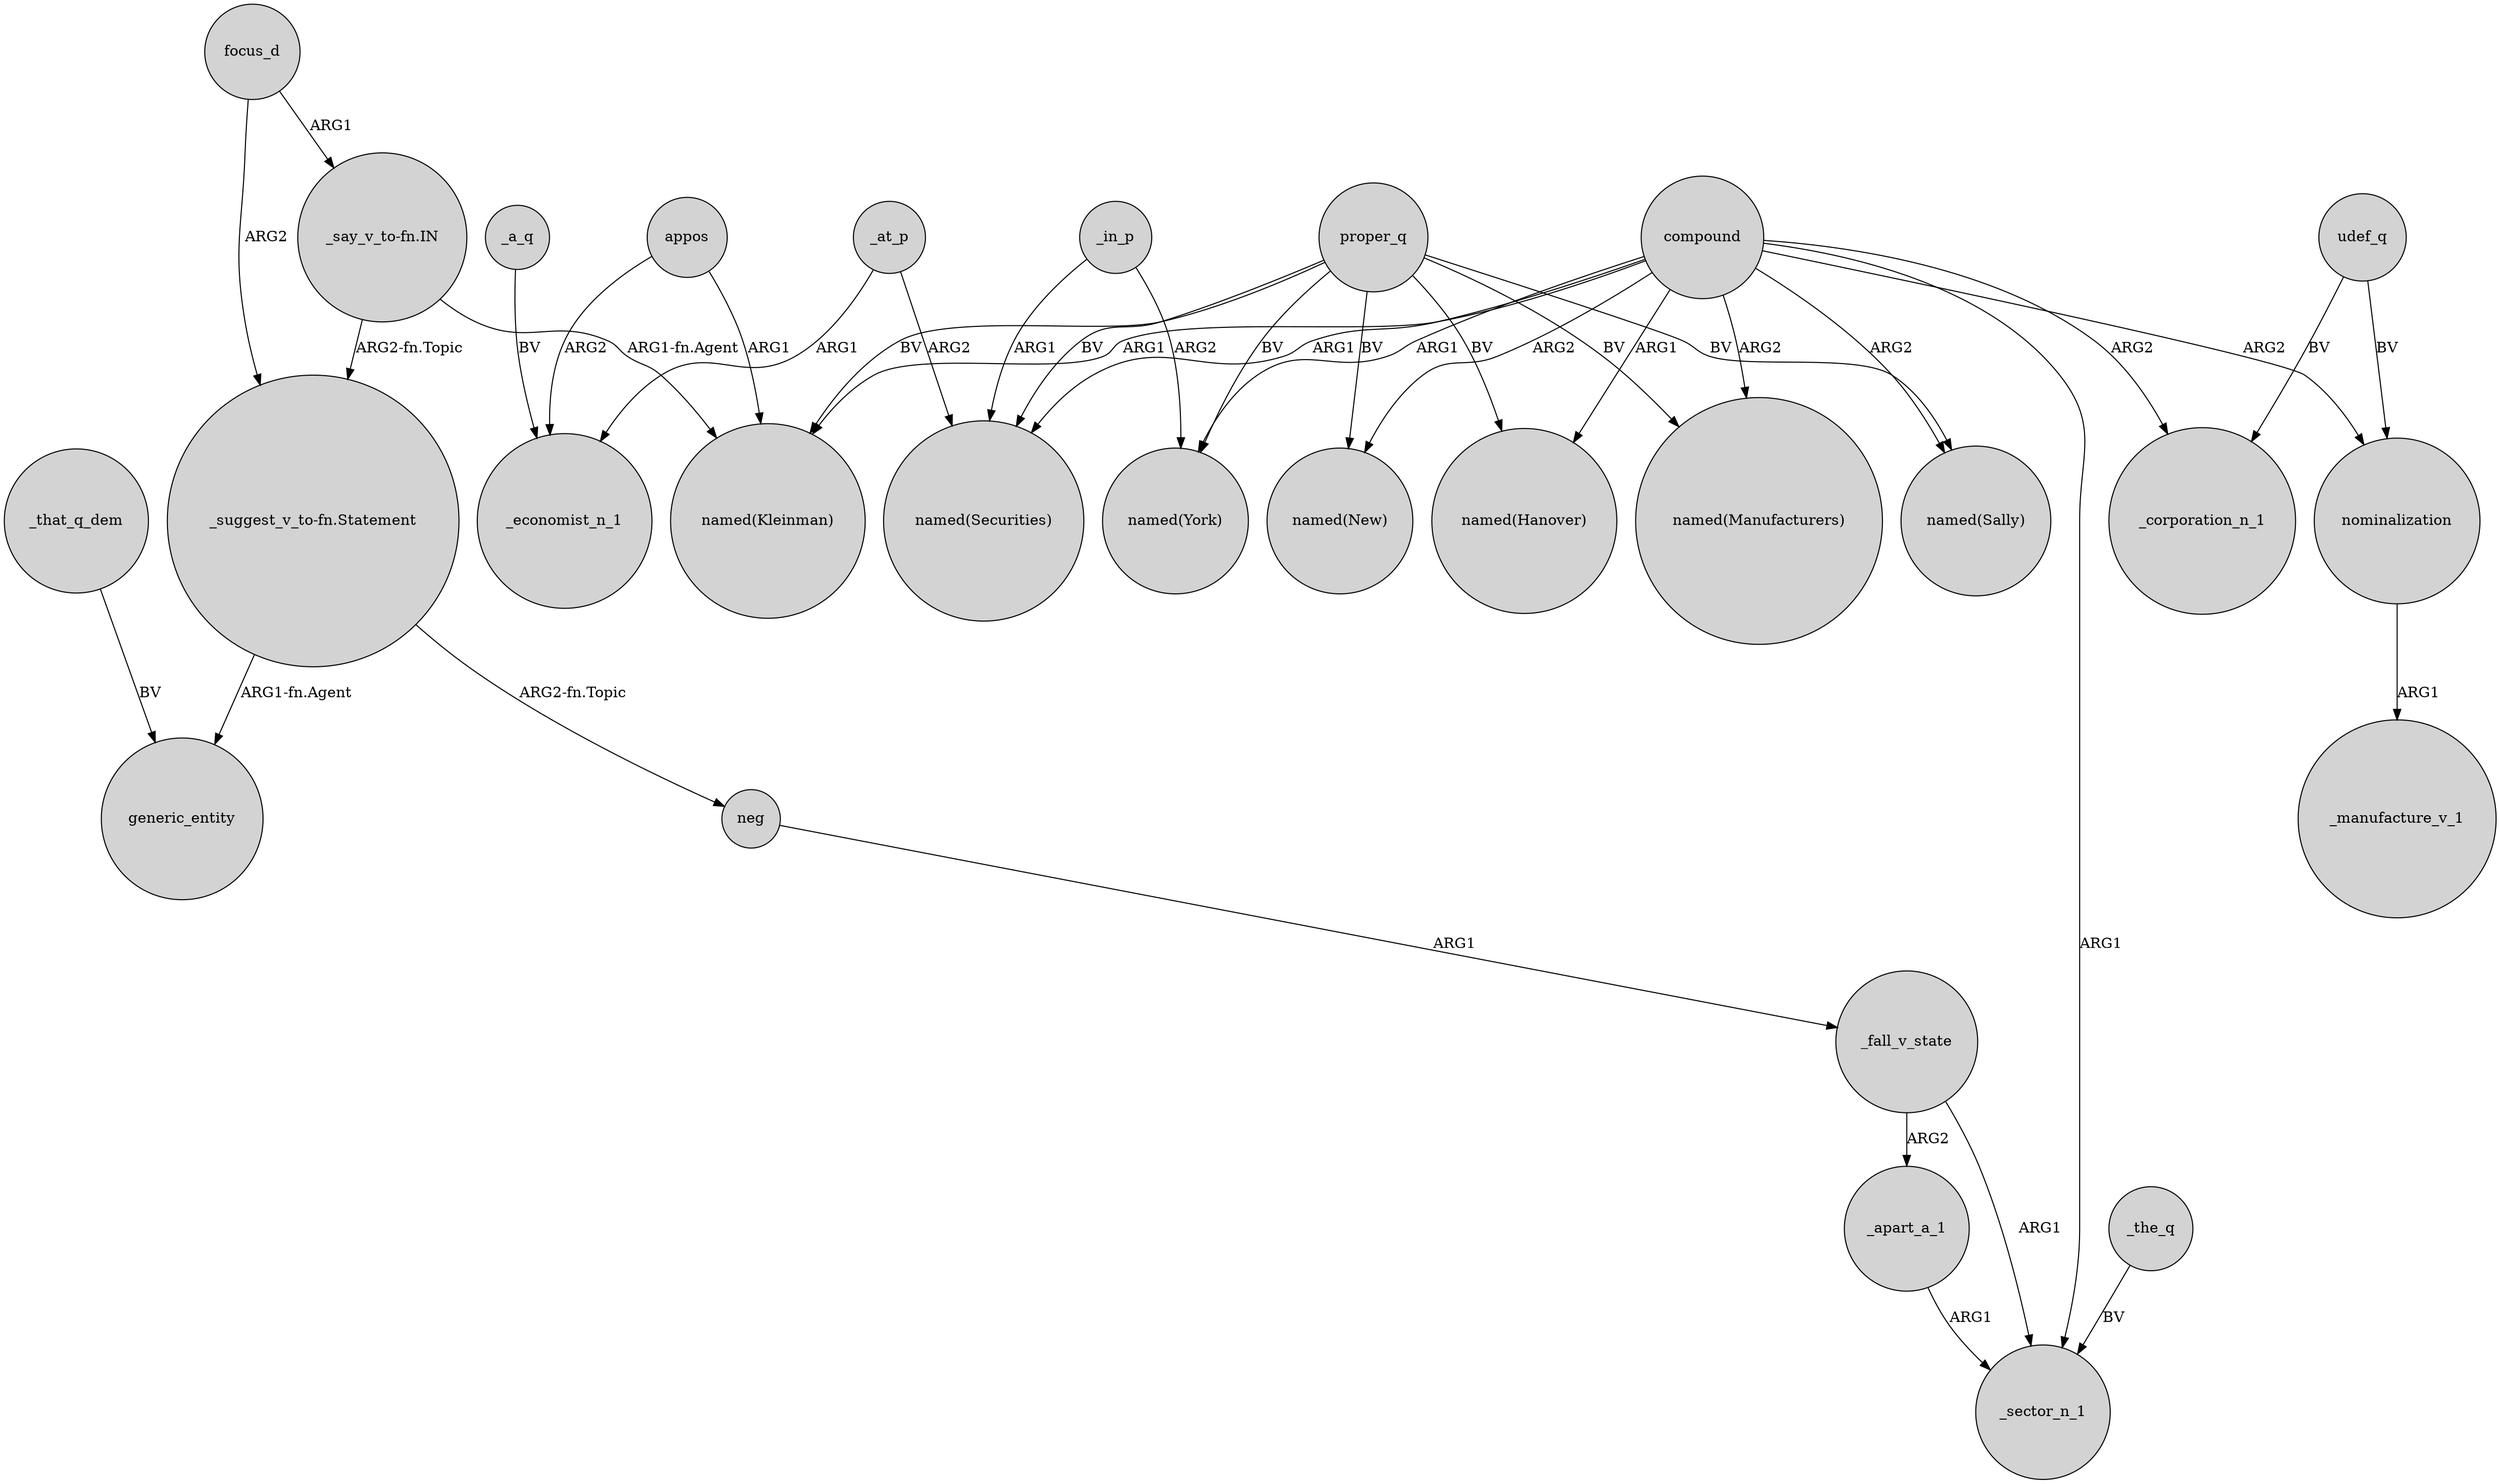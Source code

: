 digraph {
	node [shape=circle style=filled]
	focus_d -> "_suggest_v_to-fn.Statement" [label=ARG2]
	_fall_v_state -> _apart_a_1 [label=ARG2]
	"_say_v_to-fn.IN" -> "named(Kleinman)" [label="ARG1-fn.Agent"]
	compound -> "named(New)" [label=ARG2]
	"_say_v_to-fn.IN" -> "_suggest_v_to-fn.Statement" [label="ARG2-fn.Topic"]
	_at_p -> "named(Securities)" [label=ARG2]
	compound -> _sector_n_1 [label=ARG1]
	_that_q_dem -> generic_entity [label=BV]
	proper_q -> "named(New)" [label=BV]
	proper_q -> "named(Kleinman)" [label=BV]
	appos -> _economist_n_1 [label=ARG2]
	compound -> _corporation_n_1 [label=ARG2]
	nominalization -> _manufacture_v_1 [label=ARG1]
	compound -> nominalization [label=ARG2]
	proper_q -> "named(Manufacturers)" [label=BV]
	_a_q -> _economist_n_1 [label=BV]
	_apart_a_1 -> _sector_n_1 [label=ARG1]
	compound -> "named(Sally)" [label=ARG2]
	udef_q -> _corporation_n_1 [label=BV]
	"_suggest_v_to-fn.Statement" -> neg [label="ARG2-fn.Topic"]
	compound -> "named(York)" [label=ARG1]
	"_suggest_v_to-fn.Statement" -> generic_entity [label="ARG1-fn.Agent"]
	appos -> "named(Kleinman)" [label=ARG1]
	proper_q -> "named(Sally)" [label=BV]
	_at_p -> _economist_n_1 [label=ARG1]
	proper_q -> "named(Securities)" [label=BV]
	udef_q -> nominalization [label=BV]
	_fall_v_state -> _sector_n_1 [label=ARG1]
	neg -> _fall_v_state [label=ARG1]
	proper_q -> "named(Hanover)" [label=BV]
	compound -> "named(Kleinman)" [label=ARG1]
	_in_p -> "named(York)" [label=ARG2]
	compound -> "named(Manufacturers)" [label=ARG2]
	compound -> "named(Hanover)" [label=ARG1]
	_in_p -> "named(Securities)" [label=ARG1]
	proper_q -> "named(York)" [label=BV]
	compound -> "named(Securities)" [label=ARG1]
	focus_d -> "_say_v_to-fn.IN" [label=ARG1]
	_the_q -> _sector_n_1 [label=BV]
}
